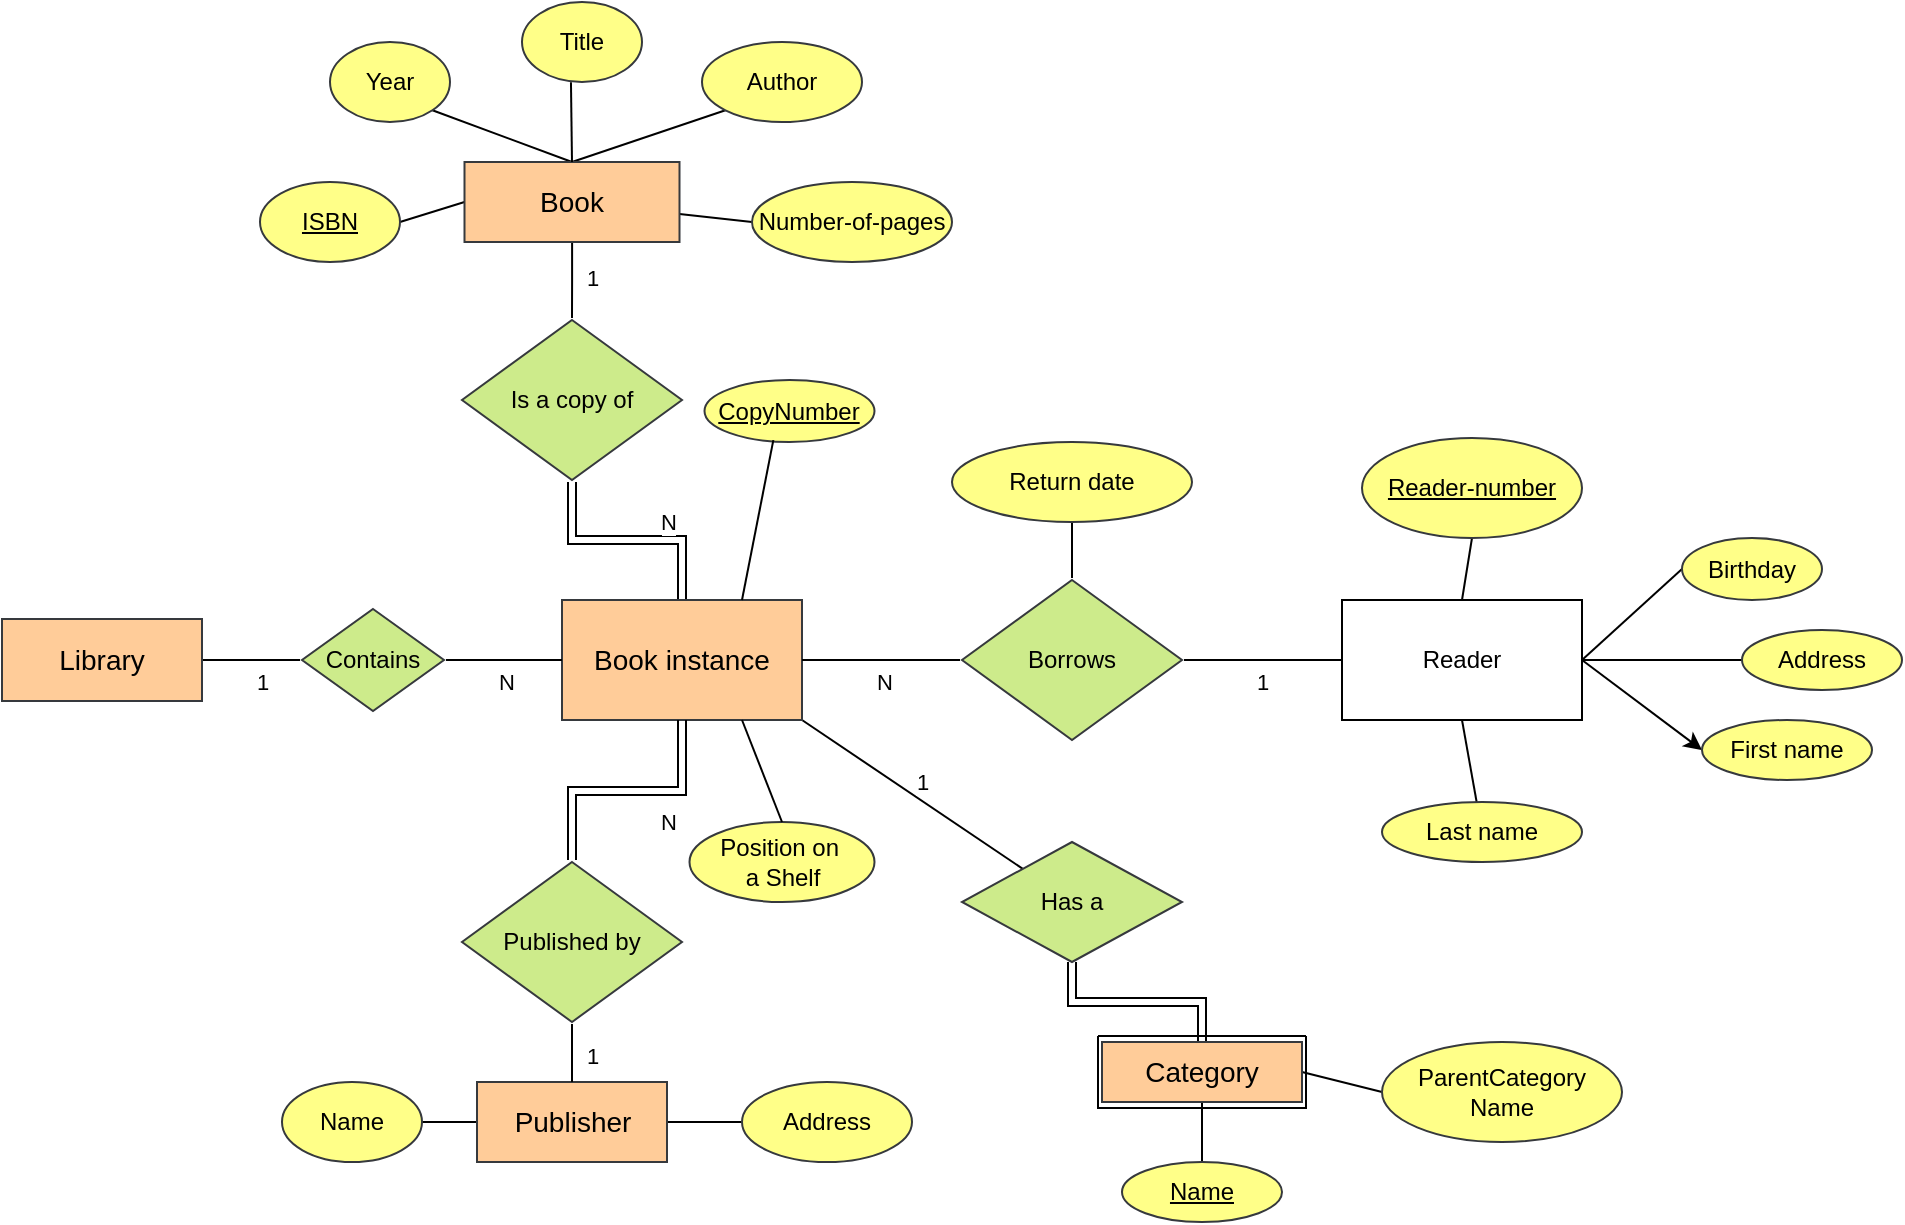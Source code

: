 <mxfile version="24.7.17">
  <diagram name="Страница — 1" id="hSiBeqSM1IHHw422gZMb">
    <mxGraphModel dx="1075" dy="473" grid="1" gridSize="10" guides="1" tooltips="1" connect="1" arrows="1" fold="1" page="1" pageScale="1" pageWidth="827" pageHeight="1169" math="0" shadow="0">
      <root>
        <mxCell id="0" />
        <mxCell id="1" parent="0" />
        <mxCell id="QyRc5C4AdSYWX_pMLUuo-34" style="edgeStyle=orthogonalEdgeStyle;rounded=0;orthogonalLoop=1;jettySize=auto;html=1;endArrow=none;endFill=0;" parent="1" source="QyRc5C4AdSYWX_pMLUuo-20" target="QyRc5C4AdSYWX_pMLUuo-33" edge="1">
          <mxGeometry relative="1" as="geometry" />
        </mxCell>
        <mxCell id="QyRc5C4AdSYWX_pMLUuo-40" value="1" style="edgeLabel;html=1;align=center;verticalAlign=middle;resizable=0;points=[];" parent="QyRc5C4AdSYWX_pMLUuo-34" vertex="1" connectable="0">
          <mxGeometry x="0.218" y="-2" relative="1" as="geometry">
            <mxPoint y="9" as="offset" />
          </mxGeometry>
        </mxCell>
        <mxCell id="QyRc5C4AdSYWX_pMLUuo-20" value="&lt;font style=&quot;font-size: 14px;&quot;&gt;Library&lt;/font&gt;" style="rounded=0;whiteSpace=wrap;html=1;fillColor=#ffcc99;strokeColor=#36393d;" parent="1" vertex="1">
          <mxGeometry x="250" y="688.5" width="100" height="41" as="geometry" />
        </mxCell>
        <mxCell id="QyRc5C4AdSYWX_pMLUuo-31" style="edgeStyle=orthogonalEdgeStyle;rounded=0;orthogonalLoop=1;jettySize=auto;html=1;shape=link;" parent="1" source="QyRc5C4AdSYWX_pMLUuo-21" target="QyRc5C4AdSYWX_pMLUuo-24" edge="1">
          <mxGeometry relative="1" as="geometry" />
        </mxCell>
        <mxCell id="QyRc5C4AdSYWX_pMLUuo-39" value="N" style="edgeLabel;html=1;align=center;verticalAlign=middle;resizable=0;points=[];" parent="QyRc5C4AdSYWX_pMLUuo-31" vertex="1" connectable="0">
          <mxGeometry x="-0.073" y="-5" relative="1" as="geometry">
            <mxPoint x="16" y="-4" as="offset" />
          </mxGeometry>
        </mxCell>
        <mxCell id="esIEEUArtfWU6ATxcibH-24" value="1" style="rounded=0;orthogonalLoop=1;jettySize=auto;html=1;exitX=1;exitY=1;exitDx=0;exitDy=0;startArrow=none;startFill=0;endArrow=none;endFill=0;" edge="1" parent="1" source="QyRc5C4AdSYWX_pMLUuo-21" target="esIEEUArtfWU6ATxcibH-23">
          <mxGeometry x="0.008" y="8" relative="1" as="geometry">
            <mxPoint as="offset" />
          </mxGeometry>
        </mxCell>
        <mxCell id="QyRc5C4AdSYWX_pMLUuo-21" value="&lt;font style=&quot;font-size: 14px;&quot;&gt;Book instance&lt;/font&gt;" style="rounded=0;whiteSpace=wrap;html=1;fillColor=#ffcc99;strokeColor=#36393d;" parent="1" vertex="1">
          <mxGeometry x="530" y="679" width="120" height="60" as="geometry" />
        </mxCell>
        <mxCell id="QyRc5C4AdSYWX_pMLUuo-22" style="edgeStyle=orthogonalEdgeStyle;rounded=0;orthogonalLoop=1;jettySize=auto;html=1;entryX=0.5;entryY=0;entryDx=0;entryDy=0;strokeColor=default;verticalAlign=middle;endArrow=none;endFill=0;" parent="1" source="QyRc5C4AdSYWX_pMLUuo-23" target="QyRc5C4AdSYWX_pMLUuo-24" edge="1">
          <mxGeometry relative="1" as="geometry" />
        </mxCell>
        <mxCell id="QyRc5C4AdSYWX_pMLUuo-38" value="1" style="edgeLabel;html=1;align=center;verticalAlign=middle;resizable=0;points=[];" parent="QyRc5C4AdSYWX_pMLUuo-22" vertex="1" connectable="0">
          <mxGeometry x="-0.041" relative="1" as="geometry">
            <mxPoint x="10" as="offset" />
          </mxGeometry>
        </mxCell>
        <mxCell id="QyRc5C4AdSYWX_pMLUuo-30" style="edgeStyle=orthogonalEdgeStyle;rounded=0;orthogonalLoop=1;jettySize=auto;html=1;exitX=0.5;exitY=1;exitDx=0;exitDy=0;endArrow=none;endFill=0;shape=link;" parent="1" source="QyRc5C4AdSYWX_pMLUuo-21" target="QyRc5C4AdSYWX_pMLUuo-26" edge="1">
          <mxGeometry relative="1" as="geometry" />
        </mxCell>
        <mxCell id="QyRc5C4AdSYWX_pMLUuo-36" value="N" style="edgeLabel;html=1;align=center;verticalAlign=middle;resizable=0;points=[];" parent="QyRc5C4AdSYWX_pMLUuo-30" vertex="1" connectable="0">
          <mxGeometry x="-0.317" y="-2" relative="1" as="geometry">
            <mxPoint y="17" as="offset" />
          </mxGeometry>
        </mxCell>
        <mxCell id="esIEEUArtfWU6ATxcibH-11" style="rounded=0;orthogonalLoop=1;jettySize=auto;html=1;entryX=0;entryY=0.5;entryDx=0;entryDy=0;endArrow=none;endFill=0;" edge="1" parent="1" source="QyRc5C4AdSYWX_pMLUuo-23" target="esIEEUArtfWU6ATxcibH-10">
          <mxGeometry relative="1" as="geometry" />
        </mxCell>
        <mxCell id="esIEEUArtfWU6ATxcibH-12" style="rounded=0;orthogonalLoop=1;jettySize=auto;html=1;exitX=0.5;exitY=0;exitDx=0;exitDy=0;entryX=0;entryY=1;entryDx=0;entryDy=0;endArrow=none;endFill=0;" edge="1" parent="1" source="QyRc5C4AdSYWX_pMLUuo-23" target="esIEEUArtfWU6ATxcibH-9">
          <mxGeometry relative="1" as="geometry" />
        </mxCell>
        <mxCell id="esIEEUArtfWU6ATxcibH-15" style="rounded=0;orthogonalLoop=1;jettySize=auto;html=1;exitX=0.5;exitY=0;exitDx=0;exitDy=0;entryX=1;entryY=1;entryDx=0;entryDy=0;endArrow=none;endFill=0;" edge="1" parent="1" source="QyRc5C4AdSYWX_pMLUuo-23" target="esIEEUArtfWU6ATxcibH-7">
          <mxGeometry relative="1" as="geometry" />
        </mxCell>
        <mxCell id="esIEEUArtfWU6ATxcibH-16" style="rounded=0;orthogonalLoop=1;jettySize=auto;html=1;exitX=0;exitY=0.5;exitDx=0;exitDy=0;entryX=1;entryY=0.5;entryDx=0;entryDy=0;endArrow=none;endFill=0;" edge="1" parent="1" source="QyRc5C4AdSYWX_pMLUuo-23" target="esIEEUArtfWU6ATxcibH-6">
          <mxGeometry relative="1" as="geometry" />
        </mxCell>
        <mxCell id="QyRc5C4AdSYWX_pMLUuo-23" value="&lt;font style=&quot;font-size: 14px;&quot;&gt;Book&lt;/font&gt;" style="rounded=0;whiteSpace=wrap;html=1;fillColor=#ffcc99;strokeColor=#36393d;" parent="1" vertex="1">
          <mxGeometry x="481.25" y="460" width="107.5" height="40" as="geometry" />
        </mxCell>
        <mxCell id="QyRc5C4AdSYWX_pMLUuo-24" value="Is a copy of" style="rhombus;whiteSpace=wrap;html=1;perimeterSpacing=1;rounded=0;shadow=0;verticalAlign=middle;fillColor=#cdeb8b;strokeColor=#36393d;" parent="1" vertex="1">
          <mxGeometry x="480" y="539" width="110" height="80" as="geometry" />
        </mxCell>
        <mxCell id="esIEEUArtfWU6ATxcibH-19" style="edgeStyle=orthogonalEdgeStyle;rounded=0;orthogonalLoop=1;jettySize=auto;html=1;exitX=1;exitY=0.5;exitDx=0;exitDy=0;entryX=0;entryY=0.5;entryDx=0;entryDy=0;endArrow=none;endFill=0;" edge="1" parent="1" source="QyRc5C4AdSYWX_pMLUuo-25" target="esIEEUArtfWU6ATxcibH-18">
          <mxGeometry relative="1" as="geometry" />
        </mxCell>
        <mxCell id="esIEEUArtfWU6ATxcibH-20" style="edgeStyle=orthogonalEdgeStyle;rounded=0;orthogonalLoop=1;jettySize=auto;html=1;exitX=0;exitY=0.5;exitDx=0;exitDy=0;entryX=1;entryY=0.5;entryDx=0;entryDy=0;endArrow=none;endFill=0;" edge="1" parent="1" source="QyRc5C4AdSYWX_pMLUuo-25" target="esIEEUArtfWU6ATxcibH-17">
          <mxGeometry relative="1" as="geometry" />
        </mxCell>
        <mxCell id="QyRc5C4AdSYWX_pMLUuo-25" value="&lt;font style=&quot;font-size: 14px;&quot;&gt;Publisher&lt;/font&gt;" style="rounded=0;whiteSpace=wrap;html=1;fillColor=#ffcc99;strokeColor=#36393d;" parent="1" vertex="1">
          <mxGeometry x="487.5" y="920" width="95" height="40" as="geometry" />
        </mxCell>
        <mxCell id="QyRc5C4AdSYWX_pMLUuo-32" style="edgeStyle=orthogonalEdgeStyle;rounded=0;orthogonalLoop=1;jettySize=auto;html=1;entryX=0.5;entryY=0;entryDx=0;entryDy=0;endArrow=none;endFill=0;" parent="1" source="QyRc5C4AdSYWX_pMLUuo-26" target="QyRc5C4AdSYWX_pMLUuo-25" edge="1">
          <mxGeometry relative="1" as="geometry" />
        </mxCell>
        <mxCell id="QyRc5C4AdSYWX_pMLUuo-37" value="1" style="edgeLabel;html=1;align=center;verticalAlign=middle;resizable=0;points=[];" parent="QyRc5C4AdSYWX_pMLUuo-32" vertex="1" connectable="0">
          <mxGeometry x="-0.333" y="-2" relative="1" as="geometry">
            <mxPoint x="12" y="-1" as="offset" />
          </mxGeometry>
        </mxCell>
        <mxCell id="QyRc5C4AdSYWX_pMLUuo-26" value="Published by" style="rhombus;whiteSpace=wrap;html=1;perimeterSpacing=1;rounded=0;shadow=0;verticalAlign=middle;fillColor=#cdeb8b;strokeColor=#36393d;" parent="1" vertex="1">
          <mxGeometry x="480" y="810" width="110" height="80" as="geometry" />
        </mxCell>
        <mxCell id="QyRc5C4AdSYWX_pMLUuo-35" style="edgeStyle=orthogonalEdgeStyle;rounded=0;orthogonalLoop=1;jettySize=auto;html=1;endArrow=none;endFill=0;" parent="1" source="QyRc5C4AdSYWX_pMLUuo-33" target="QyRc5C4AdSYWX_pMLUuo-21" edge="1">
          <mxGeometry relative="1" as="geometry" />
        </mxCell>
        <mxCell id="QyRc5C4AdSYWX_pMLUuo-41" value="N" style="edgeLabel;html=1;align=center;verticalAlign=middle;resizable=0;points=[];" parent="QyRc5C4AdSYWX_pMLUuo-35" vertex="1" connectable="0">
          <mxGeometry x="0.122" y="-1" relative="1" as="geometry">
            <mxPoint x="-3" y="10" as="offset" />
          </mxGeometry>
        </mxCell>
        <mxCell id="QyRc5C4AdSYWX_pMLUuo-33" value="Contains" style="rhombus;whiteSpace=wrap;html=1;perimeterSpacing=1;rounded=0;shadow=0;verticalAlign=middle;fillColor=#cdeb8b;strokeColor=#36393d;" parent="1" vertex="1">
          <mxGeometry x="400" y="683.5" width="71" height="51" as="geometry" />
        </mxCell>
        <mxCell id="QyRc5C4AdSYWX_pMLUuo-46" style="edgeStyle=orthogonalEdgeStyle;rounded=0;orthogonalLoop=1;jettySize=auto;html=1;endArrow=none;endFill=0;" parent="1" source="QyRc5C4AdSYWX_pMLUuo-44" target="QyRc5C4AdSYWX_pMLUuo-45" edge="1">
          <mxGeometry relative="1" as="geometry" />
        </mxCell>
        <mxCell id="QyRc5C4AdSYWX_pMLUuo-48" value="1" style="edgeLabel;html=1;align=center;verticalAlign=middle;resizable=0;points=[];" parent="QyRc5C4AdSYWX_pMLUuo-46" vertex="1" connectable="0">
          <mxGeometry x="-0.494" y="-1" relative="1" as="geometry">
            <mxPoint x="-20" y="12" as="offset" />
          </mxGeometry>
        </mxCell>
        <mxCell id="QyRc5C4AdSYWX_pMLUuo-58" style="rounded=0;orthogonalLoop=1;jettySize=auto;html=1;endArrow=none;endFill=0;" parent="1" source="QyRc5C4AdSYWX_pMLUuo-44" target="QyRc5C4AdSYWX_pMLUuo-55" edge="1">
          <mxGeometry relative="1" as="geometry" />
        </mxCell>
        <mxCell id="QyRc5C4AdSYWX_pMLUuo-59" style="rounded=0;orthogonalLoop=1;jettySize=auto;html=1;entryX=0;entryY=0.5;entryDx=0;entryDy=0;endArrow=none;endFill=0;" parent="1" target="QyRc5C4AdSYWX_pMLUuo-56" edge="1">
          <mxGeometry relative="1" as="geometry">
            <mxPoint x="1040" y="709" as="sourcePoint" />
          </mxGeometry>
        </mxCell>
        <mxCell id="esIEEUArtfWU6ATxcibH-30" style="rounded=0;orthogonalLoop=1;jettySize=auto;html=1;exitX=1;exitY=0.5;exitDx=0;exitDy=0;entryX=0;entryY=0.5;entryDx=0;entryDy=0;" edge="1" parent="1" source="QyRc5C4AdSYWX_pMLUuo-44" target="QyRc5C4AdSYWX_pMLUuo-54">
          <mxGeometry relative="1" as="geometry" />
        </mxCell>
        <mxCell id="esIEEUArtfWU6ATxcibH-31" style="rounded=0;orthogonalLoop=1;jettySize=auto;html=1;exitX=0.5;exitY=1;exitDx=0;exitDy=0;endArrow=none;endFill=0;" edge="1" parent="1" source="QyRc5C4AdSYWX_pMLUuo-44" target="QyRc5C4AdSYWX_pMLUuo-52">
          <mxGeometry relative="1" as="geometry" />
        </mxCell>
        <mxCell id="esIEEUArtfWU6ATxcibH-33" style="rounded=0;orthogonalLoop=1;jettySize=auto;html=1;exitX=0.5;exitY=0;exitDx=0;exitDy=0;entryX=0.5;entryY=1;entryDx=0;entryDy=0;endArrow=none;endFill=0;" edge="1" parent="1" source="QyRc5C4AdSYWX_pMLUuo-44" target="esIEEUArtfWU6ATxcibH-32">
          <mxGeometry relative="1" as="geometry" />
        </mxCell>
        <mxCell id="QyRc5C4AdSYWX_pMLUuo-44" value="Reader" style="rounded=0;whiteSpace=wrap;html=1;" parent="1" vertex="1">
          <mxGeometry x="920" y="679" width="120" height="60" as="geometry" />
        </mxCell>
        <mxCell id="QyRc5C4AdSYWX_pMLUuo-47" style="edgeStyle=orthogonalEdgeStyle;rounded=0;orthogonalLoop=1;jettySize=auto;html=1;entryX=1;entryY=0.5;entryDx=0;entryDy=0;endArrow=none;endFill=0;" parent="1" source="QyRc5C4AdSYWX_pMLUuo-45" target="QyRc5C4AdSYWX_pMLUuo-21" edge="1">
          <mxGeometry relative="1" as="geometry" />
        </mxCell>
        <mxCell id="QyRc5C4AdSYWX_pMLUuo-49" value="N" style="edgeLabel;html=1;align=center;verticalAlign=middle;resizable=0;points=[];" parent="QyRc5C4AdSYWX_pMLUuo-47" vertex="1" connectable="0">
          <mxGeometry x="-0.038" y="-1" relative="1" as="geometry">
            <mxPoint y="12" as="offset" />
          </mxGeometry>
        </mxCell>
        <mxCell id="QyRc5C4AdSYWX_pMLUuo-51" style="edgeStyle=orthogonalEdgeStyle;rounded=0;orthogonalLoop=1;jettySize=auto;html=1;endArrow=none;endFill=0;" parent="1" source="QyRc5C4AdSYWX_pMLUuo-45" target="QyRc5C4AdSYWX_pMLUuo-50" edge="1">
          <mxGeometry relative="1" as="geometry" />
        </mxCell>
        <mxCell id="QyRc5C4AdSYWX_pMLUuo-45" value="Borrows" style="rhombus;whiteSpace=wrap;html=1;perimeterSpacing=1;rounded=0;shadow=0;verticalAlign=middle;fillColor=#cdeb8b;strokeColor=#36393d;" parent="1" vertex="1">
          <mxGeometry x="730" y="669" width="110" height="80" as="geometry" />
        </mxCell>
        <mxCell id="QyRc5C4AdSYWX_pMLUuo-50" value="Return date" style="ellipse;whiteSpace=wrap;html=1;fillColor=#ffff88;strokeColor=#36393d;" parent="1" vertex="1">
          <mxGeometry x="725" y="600" width="120" height="40" as="geometry" />
        </mxCell>
        <mxCell id="QyRc5C4AdSYWX_pMLUuo-52" value="Last name" style="ellipse;whiteSpace=wrap;html=1;fillColor=#ffff88;strokeColor=#36393d;" parent="1" vertex="1">
          <mxGeometry x="940" y="780" width="100" height="30" as="geometry" />
        </mxCell>
        <mxCell id="QyRc5C4AdSYWX_pMLUuo-54" value="First name" style="ellipse;whiteSpace=wrap;html=1;fillColor=#ffff88;strokeColor=#36393d;" parent="1" vertex="1">
          <mxGeometry x="1100" y="739" width="85" height="30" as="geometry" />
        </mxCell>
        <mxCell id="QyRc5C4AdSYWX_pMLUuo-55" value="Address" style="ellipse;whiteSpace=wrap;html=1;fillColor=#ffff88;strokeColor=#36393d;" parent="1" vertex="1">
          <mxGeometry x="1120" y="694" width="80" height="30" as="geometry" />
        </mxCell>
        <mxCell id="QyRc5C4AdSYWX_pMLUuo-56" value="Birthday" style="ellipse;whiteSpace=wrap;html=1;fillColor=#ffff88;strokeColor=#36393d;" parent="1" vertex="1">
          <mxGeometry x="1090" y="648" width="70" height="31" as="geometry" />
        </mxCell>
        <mxCell id="esIEEUArtfWU6ATxcibH-1" value="&lt;u&gt;CopyNumber&lt;/u&gt;" style="ellipse;whiteSpace=wrap;html=1;fillColor=#ffff88;strokeColor=#36393d;" vertex="1" parent="1">
          <mxGeometry x="601.25" y="569" width="85" height="31" as="geometry" />
        </mxCell>
        <mxCell id="esIEEUArtfWU6ATxcibH-2" value="Position on&amp;nbsp;&lt;div&gt;a Shelf&lt;/div&gt;" style="ellipse;whiteSpace=wrap;html=1;fillColor=#ffff88;strokeColor=#36393d;" vertex="1" parent="1">
          <mxGeometry x="593.75" y="790" width="92.5" height="40" as="geometry" />
        </mxCell>
        <mxCell id="esIEEUArtfWU6ATxcibH-3" style="rounded=0;orthogonalLoop=1;jettySize=auto;html=1;exitX=0.75;exitY=0;exitDx=0;exitDy=0;entryX=0.405;entryY=0.97;entryDx=0;entryDy=0;entryPerimeter=0;endArrow=none;endFill=0;" edge="1" parent="1" source="QyRc5C4AdSYWX_pMLUuo-21" target="esIEEUArtfWU6ATxcibH-1">
          <mxGeometry relative="1" as="geometry" />
        </mxCell>
        <mxCell id="esIEEUArtfWU6ATxcibH-4" style="rounded=0;orthogonalLoop=1;jettySize=auto;html=1;exitX=0.75;exitY=1;exitDx=0;exitDy=0;entryX=0.5;entryY=0;entryDx=0;entryDy=0;endArrow=none;endFill=0;" edge="1" parent="1" source="QyRc5C4AdSYWX_pMLUuo-21" target="esIEEUArtfWU6ATxcibH-2">
          <mxGeometry relative="1" as="geometry" />
        </mxCell>
        <mxCell id="esIEEUArtfWU6ATxcibH-6" value="&lt;u&gt;ISBN&lt;/u&gt;" style="ellipse;whiteSpace=wrap;html=1;fillColor=#ffff88;strokeColor=#36393d;" vertex="1" parent="1">
          <mxGeometry x="379" y="470" width="70" height="40" as="geometry" />
        </mxCell>
        <mxCell id="esIEEUArtfWU6ATxcibH-7" value="Year" style="ellipse;whiteSpace=wrap;html=1;fillColor=#ffff88;strokeColor=#36393d;" vertex="1" parent="1">
          <mxGeometry x="414" y="400" width="60" height="40" as="geometry" />
        </mxCell>
        <mxCell id="esIEEUArtfWU6ATxcibH-8" value="Title" style="ellipse;whiteSpace=wrap;html=1;fillColor=#ffff88;strokeColor=#36393d;" vertex="1" parent="1">
          <mxGeometry x="510" y="380" width="60" height="40" as="geometry" />
        </mxCell>
        <mxCell id="esIEEUArtfWU6ATxcibH-9" value="Author" style="ellipse;whiteSpace=wrap;html=1;fillColor=#ffff88;strokeColor=#36393d;" vertex="1" parent="1">
          <mxGeometry x="600" y="400" width="80" height="40" as="geometry" />
        </mxCell>
        <mxCell id="esIEEUArtfWU6ATxcibH-10" value="Number-of-pages" style="ellipse;whiteSpace=wrap;html=1;fillColor=#ffff88;strokeColor=#36393d;" vertex="1" parent="1">
          <mxGeometry x="625" y="470" width="100" height="40" as="geometry" />
        </mxCell>
        <mxCell id="esIEEUArtfWU6ATxcibH-13" style="rounded=0;orthogonalLoop=1;jettySize=auto;html=1;exitX=0.5;exitY=0;exitDx=0;exitDy=0;entryX=0.408;entryY=1.004;entryDx=0;entryDy=0;entryPerimeter=0;endArrow=none;endFill=0;" edge="1" parent="1" source="QyRc5C4AdSYWX_pMLUuo-23" target="esIEEUArtfWU6ATxcibH-8">
          <mxGeometry relative="1" as="geometry" />
        </mxCell>
        <mxCell id="esIEEUArtfWU6ATxcibH-17" value="Name" style="ellipse;whiteSpace=wrap;html=1;fillColor=#ffff88;strokeColor=#36393d;" vertex="1" parent="1">
          <mxGeometry x="390" y="920" width="70" height="40" as="geometry" />
        </mxCell>
        <mxCell id="esIEEUArtfWU6ATxcibH-18" value="Address" style="ellipse;whiteSpace=wrap;html=1;fillColor=#ffff88;strokeColor=#36393d;" vertex="1" parent="1">
          <mxGeometry x="620" y="920" width="85" height="40" as="geometry" />
        </mxCell>
        <mxCell id="esIEEUArtfWU6ATxcibH-25" value="" style="edgeStyle=orthogonalEdgeStyle;rounded=0;orthogonalLoop=1;jettySize=auto;html=1;endArrow=none;endFill=0;shape=link;" edge="1" parent="1" source="esIEEUArtfWU6ATxcibH-22" target="esIEEUArtfWU6ATxcibH-23">
          <mxGeometry relative="1" as="geometry" />
        </mxCell>
        <mxCell id="esIEEUArtfWU6ATxcibH-28" style="rounded=0;orthogonalLoop=1;jettySize=auto;html=1;exitX=1;exitY=0.5;exitDx=0;exitDy=0;entryX=0;entryY=0.5;entryDx=0;entryDy=0;endArrow=none;endFill=0;" edge="1" parent="1" source="esIEEUArtfWU6ATxcibH-22" target="esIEEUArtfWU6ATxcibH-27">
          <mxGeometry relative="1" as="geometry" />
        </mxCell>
        <mxCell id="esIEEUArtfWU6ATxcibH-29" style="rounded=0;orthogonalLoop=1;jettySize=auto;html=1;exitX=0.5;exitY=1;exitDx=0;exitDy=0;entryX=0.5;entryY=0;entryDx=0;entryDy=0;endArrow=none;endFill=0;" edge="1" parent="1" source="esIEEUArtfWU6ATxcibH-22" target="esIEEUArtfWU6ATxcibH-26">
          <mxGeometry relative="1" as="geometry" />
        </mxCell>
        <mxCell id="esIEEUArtfWU6ATxcibH-22" value="&lt;font style=&quot;font-size: 14px;&quot;&gt;Category&lt;/font&gt;" style="rounded=0;whiteSpace=wrap;html=1;fillColor=#ffcc99;strokeColor=#36393d;portConstraintRotation=0;" vertex="1" parent="1">
          <mxGeometry x="800" y="900" width="100" height="30" as="geometry" />
        </mxCell>
        <mxCell id="esIEEUArtfWU6ATxcibH-23" value="Has a" style="rhombus;whiteSpace=wrap;html=1;fillColor=#cdeb8b;strokeColor=#36393d;" vertex="1" parent="1">
          <mxGeometry x="730" y="800" width="110" height="60" as="geometry" />
        </mxCell>
        <mxCell id="esIEEUArtfWU6ATxcibH-26" value="&lt;u&gt;Name&lt;/u&gt;" style="ellipse;whiteSpace=wrap;html=1;fillColor=#ffff88;strokeColor=#36393d;" vertex="1" parent="1">
          <mxGeometry x="810" y="960" width="80" height="30" as="geometry" />
        </mxCell>
        <mxCell id="esIEEUArtfWU6ATxcibH-27" value="ParentCategory&lt;div&gt;Name&lt;/div&gt;" style="ellipse;whiteSpace=wrap;html=1;fillColor=#ffff88;strokeColor=#36393d;" vertex="1" parent="1">
          <mxGeometry x="940" y="900" width="120" height="50" as="geometry" />
        </mxCell>
        <mxCell id="esIEEUArtfWU6ATxcibH-32" value="&lt;u&gt;Reader-number&lt;/u&gt;" style="ellipse;whiteSpace=wrap;html=1;fillColor=#ffff88;strokeColor=#36393d;" vertex="1" parent="1">
          <mxGeometry x="930" y="598" width="110" height="50" as="geometry" />
        </mxCell>
        <mxCell id="esIEEUArtfWU6ATxcibH-36" value="" style="swimlane;startSize=0;" vertex="1" parent="1">
          <mxGeometry x="798" y="897" width="104" height="36" as="geometry" />
        </mxCell>
      </root>
    </mxGraphModel>
  </diagram>
</mxfile>
